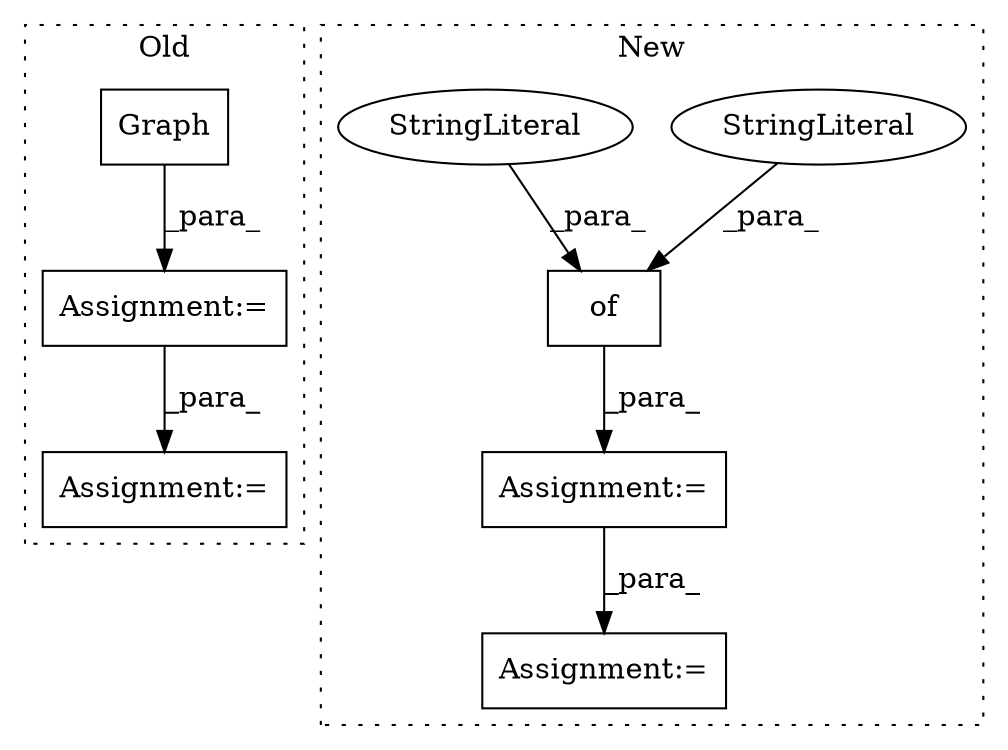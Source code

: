 digraph G {
subgraph cluster0 {
1 [label="Graph" a="32" s="1280" l="7" shape="box"];
4 [label="Assignment:=" a="7" s="1270" l="1" shape="box"];
7 [label="Assignment:=" a="7" s="1813" l="1" shape="box"];
label = "Old";
style="dotted";
}
subgraph cluster1 {
2 [label="of" a="32" s="1299,1321" l="3,1" shape="box"];
3 [label="Assignment:=" a="7" s="1294" l="1" shape="box"];
5 [label="StringLiteral" a="45" s="1312" l="4" shape="ellipse"];
6 [label="StringLiteral" a="45" s="1302" l="4" shape="ellipse"];
8 [label="Assignment:=" a="7" s="1409" l="1" shape="box"];
label = "New";
style="dotted";
}
1 -> 4 [label="_para_"];
2 -> 3 [label="_para_"];
3 -> 8 [label="_para_"];
4 -> 7 [label="_para_"];
5 -> 2 [label="_para_"];
6 -> 2 [label="_para_"];
}